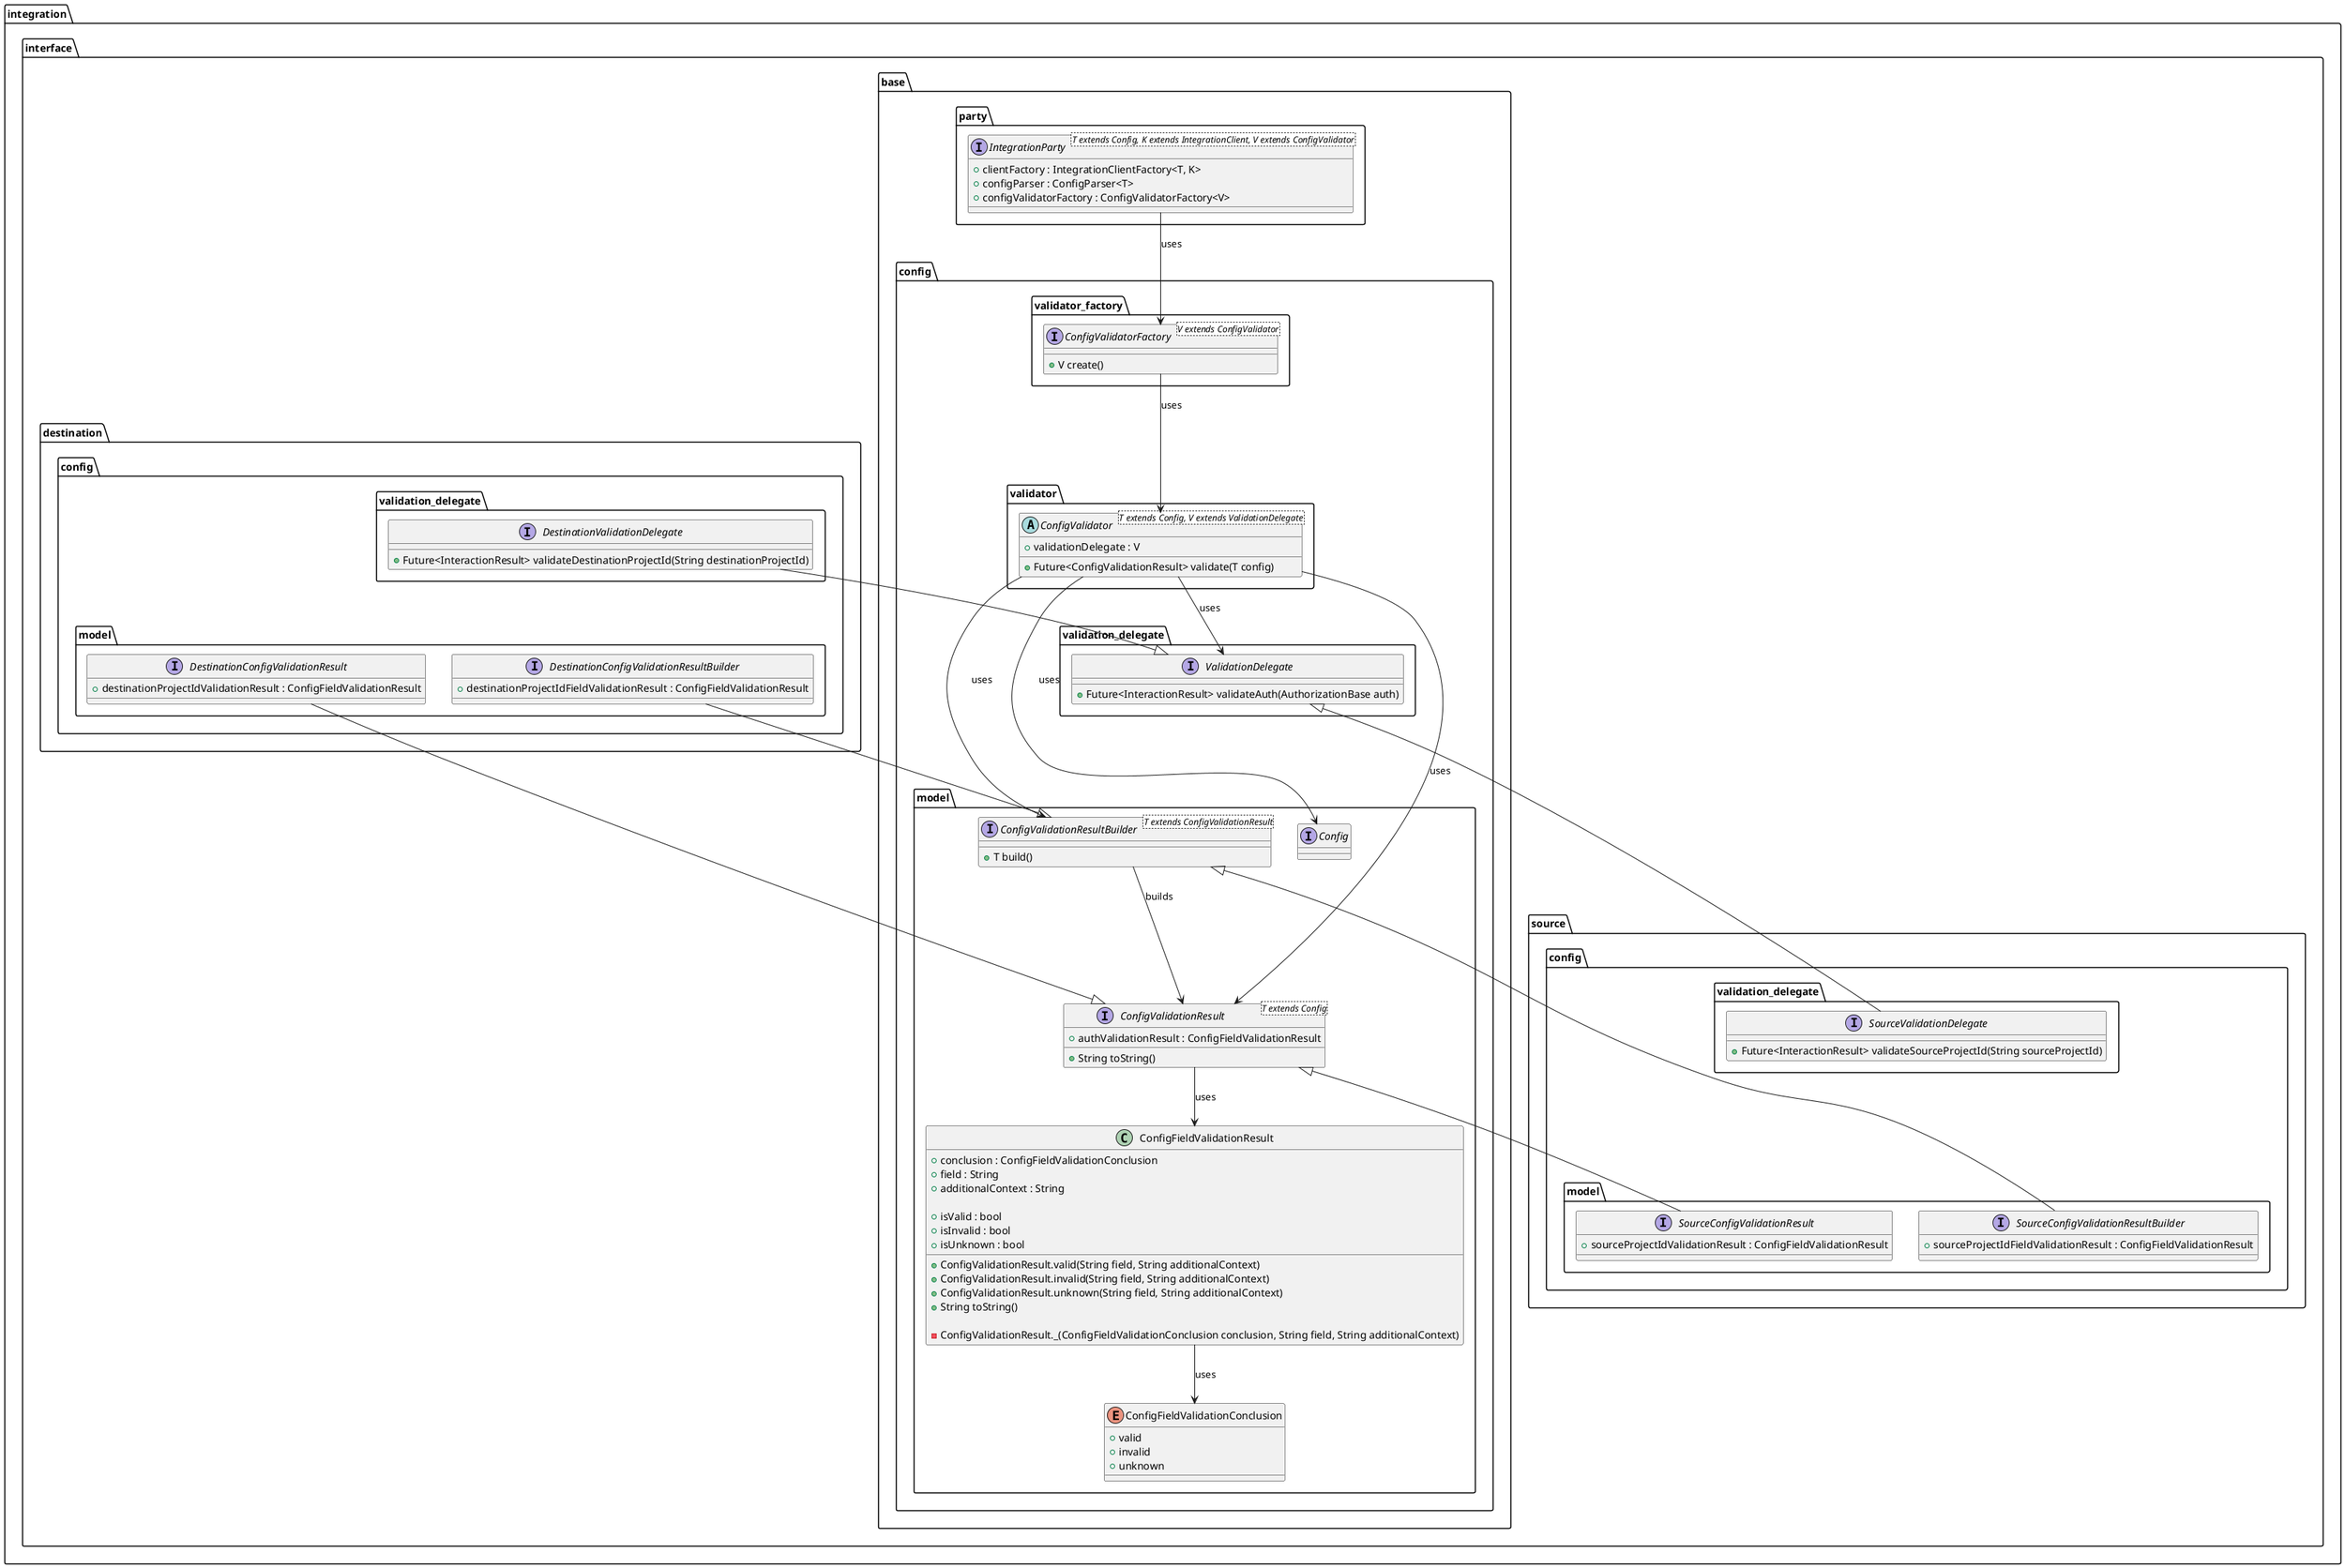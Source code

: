 @startuml ci_integrations_config_validator_class_diagram

    package integration {
        package interface {
            package base {
                package party {
                    interface IntegrationParty<T extends Config, K extends IntegrationClient, V extends ConfigValidator> {
                        + clientFactory : IntegrationClientFactory<T, K>
                        + configParser : ConfigParser<T>
                        + configValidatorFactory : ConfigValidatorFactory<V>
                    }
                }

                package config {
                    package model {
                        interface Config {}

                        interface ConfigValidationResultBuilder<T extends ConfigValidationResult> {
                            + T build()
                        }

                        interface ConfigValidationResult<T extends Config> {
                            + authValidationResult : ConfigFieldValidationResult

                            + String toString()
                        }

                        enum ConfigFieldValidationConclusion {
                            + valid
                            + invalid
                            + unknown
                        }

                        class ConfigFieldValidationResult {
                            + conclusion : ConfigFieldValidationConclusion
                            + field : String
                            + additionalContext : String

                            + isValid : bool
                            + isInvalid : bool
                            + isUnknown : bool

                            + ConfigValidationResult.valid(String field, String additionalContext)
                            + ConfigValidationResult.invalid(String field, String additionalContext)
                            + ConfigValidationResult.unknown(String field, String additionalContext)
                            + String toString()

                            - ConfigValidationResult._(ConfigFieldValidationConclusion conclusion, String field, String additionalContext)
                        }
                    }

                    package validator {
                        abstract class ConfigValidator<T extends Config, V extends ValidationDelegate> {
                            + validationDelegate : V

                            + Future<ConfigValidationResult> validate(T config)
                        }
                    }

                    package validation_delegate as base_validation_delegate {
                        interface ValidationDelegate {
                            + Future<InteractionResult> validateAuth(AuthorizationBase auth)
                        }
                    }

                    package validator_factory {
                        interface ConfigValidatorFactory<V extends ConfigValidator> {
                            + V create()
                        }
                    }
                }
            }
            
            package source.config {
                package validation_delegate as source_validation_delegate {
                    interface SourceValidationDelegate {
                        + Future<InteractionResult> validateSourceProjectId(String sourceProjectId)
                    }
                }

                package model as source_model {
                    interface SourceConfigValidationResult {
                        + sourceProjectIdValidationResult : ConfigFieldValidationResult
                    }

                    interface SourceConfigValidationResultBuilder {
                        + sourceProjectIdFieldValidationResult : ConfigFieldValidationResult
                    }
                }
            }

            package destination.config {
                package validation_delegate as destination_validation_delegate {
                    interface DestinationValidationDelegate {
                        + Future<InteractionResult> validateDestinationProjectId(String destinationProjectId)
                    }
                }

                package model as destination_model {
                    interface DestinationConfigValidationResult {
                        + destinationProjectIdValidationResult : ConfigFieldValidationResult
                    }

                    interface DestinationConfigValidationResultBuilder {
                        + destinationProjectIdFieldValidationResult : ConfigFieldValidationResult
                    }
                }
            }
        }
    }

    IntegrationParty --> ConfigValidatorFactory : uses

    ConfigValidatorFactory --> ConfigValidator : uses

    ConfigValidator --> ValidationDelegate : uses
    ConfigValidator --> ConfigValidationResult : uses
    ConfigValidator --> ConfigValidationResultBuilder : uses
    ConfigValidator --> Config : uses

    ConfigValidationResultBuilder -down-> ConfigValidationResult : builds

    ConfigValidationResult -down-> ConfigFieldValidationResult : uses

    ConfigFieldValidationResult -down-> ConfigFieldValidationConclusion : uses

    SourceValidationDelegate -up-|> ValidationDelegate
    DestinationValidationDelegate -down-|> ValidationDelegate

    SourceConfigValidationResult -up-|> ConfigValidationResult
    DestinationConfigValidationResult -down-|> ConfigValidationResult

    SourceConfigValidationResultBuilder -up-|> ConfigValidationResultBuilder
    DestinationConfigValidationResultBuilder -down-|> ConfigValidationResultBuilder

    ValidationDelegate -[hidden]down-> ConfigValidationResultBuilder

    DestinationValidationDelegate -[hidden]down-> DestinationConfigValidationResultBuilder
    SourceValidationDelegate -[hidden]down-> SourceConfigValidationResultBuilder
@enduml
